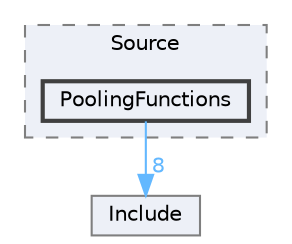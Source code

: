 digraph "Arduino/GetStartedWithMachineLearningOnArduino/tflite-micro-arduino-examples-main/src/third_party/cmsis_nn/Source/PoolingFunctions"
{
 // LATEX_PDF_SIZE
  bgcolor="transparent";
  edge [fontname=Helvetica,fontsize=10,labelfontname=Helvetica,labelfontsize=10];
  node [fontname=Helvetica,fontsize=10,shape=box,height=0.2,width=0.4];
  compound=true
  subgraph clusterdir_3f3bc32bb09c71fe7748f5d361525a5c {
    graph [ bgcolor="#edf0f7", pencolor="grey50", label="Source", fontname=Helvetica,fontsize=10 style="filled,dashed", URL="dir_3f3bc32bb09c71fe7748f5d361525a5c.html",tooltip=""]
  dir_0753b77e2aa8e7b6e25fa44dfbe85029 [label="PoolingFunctions", fillcolor="#edf0f7", color="grey25", style="filled,bold", URL="dir_0753b77e2aa8e7b6e25fa44dfbe85029.html",tooltip=""];
  }
  dir_1a4997e63d356e45cdc4e66c4ea7b18a [label="Include", fillcolor="#edf0f7", color="grey50", style="filled", URL="dir_1a4997e63d356e45cdc4e66c4ea7b18a.html",tooltip=""];
  dir_0753b77e2aa8e7b6e25fa44dfbe85029->dir_1a4997e63d356e45cdc4e66c4ea7b18a [headlabel="8", labeldistance=1.5 headhref="dir_000236_000136.html" href="dir_000236_000136.html" color="steelblue1" fontcolor="steelblue1"];
}
